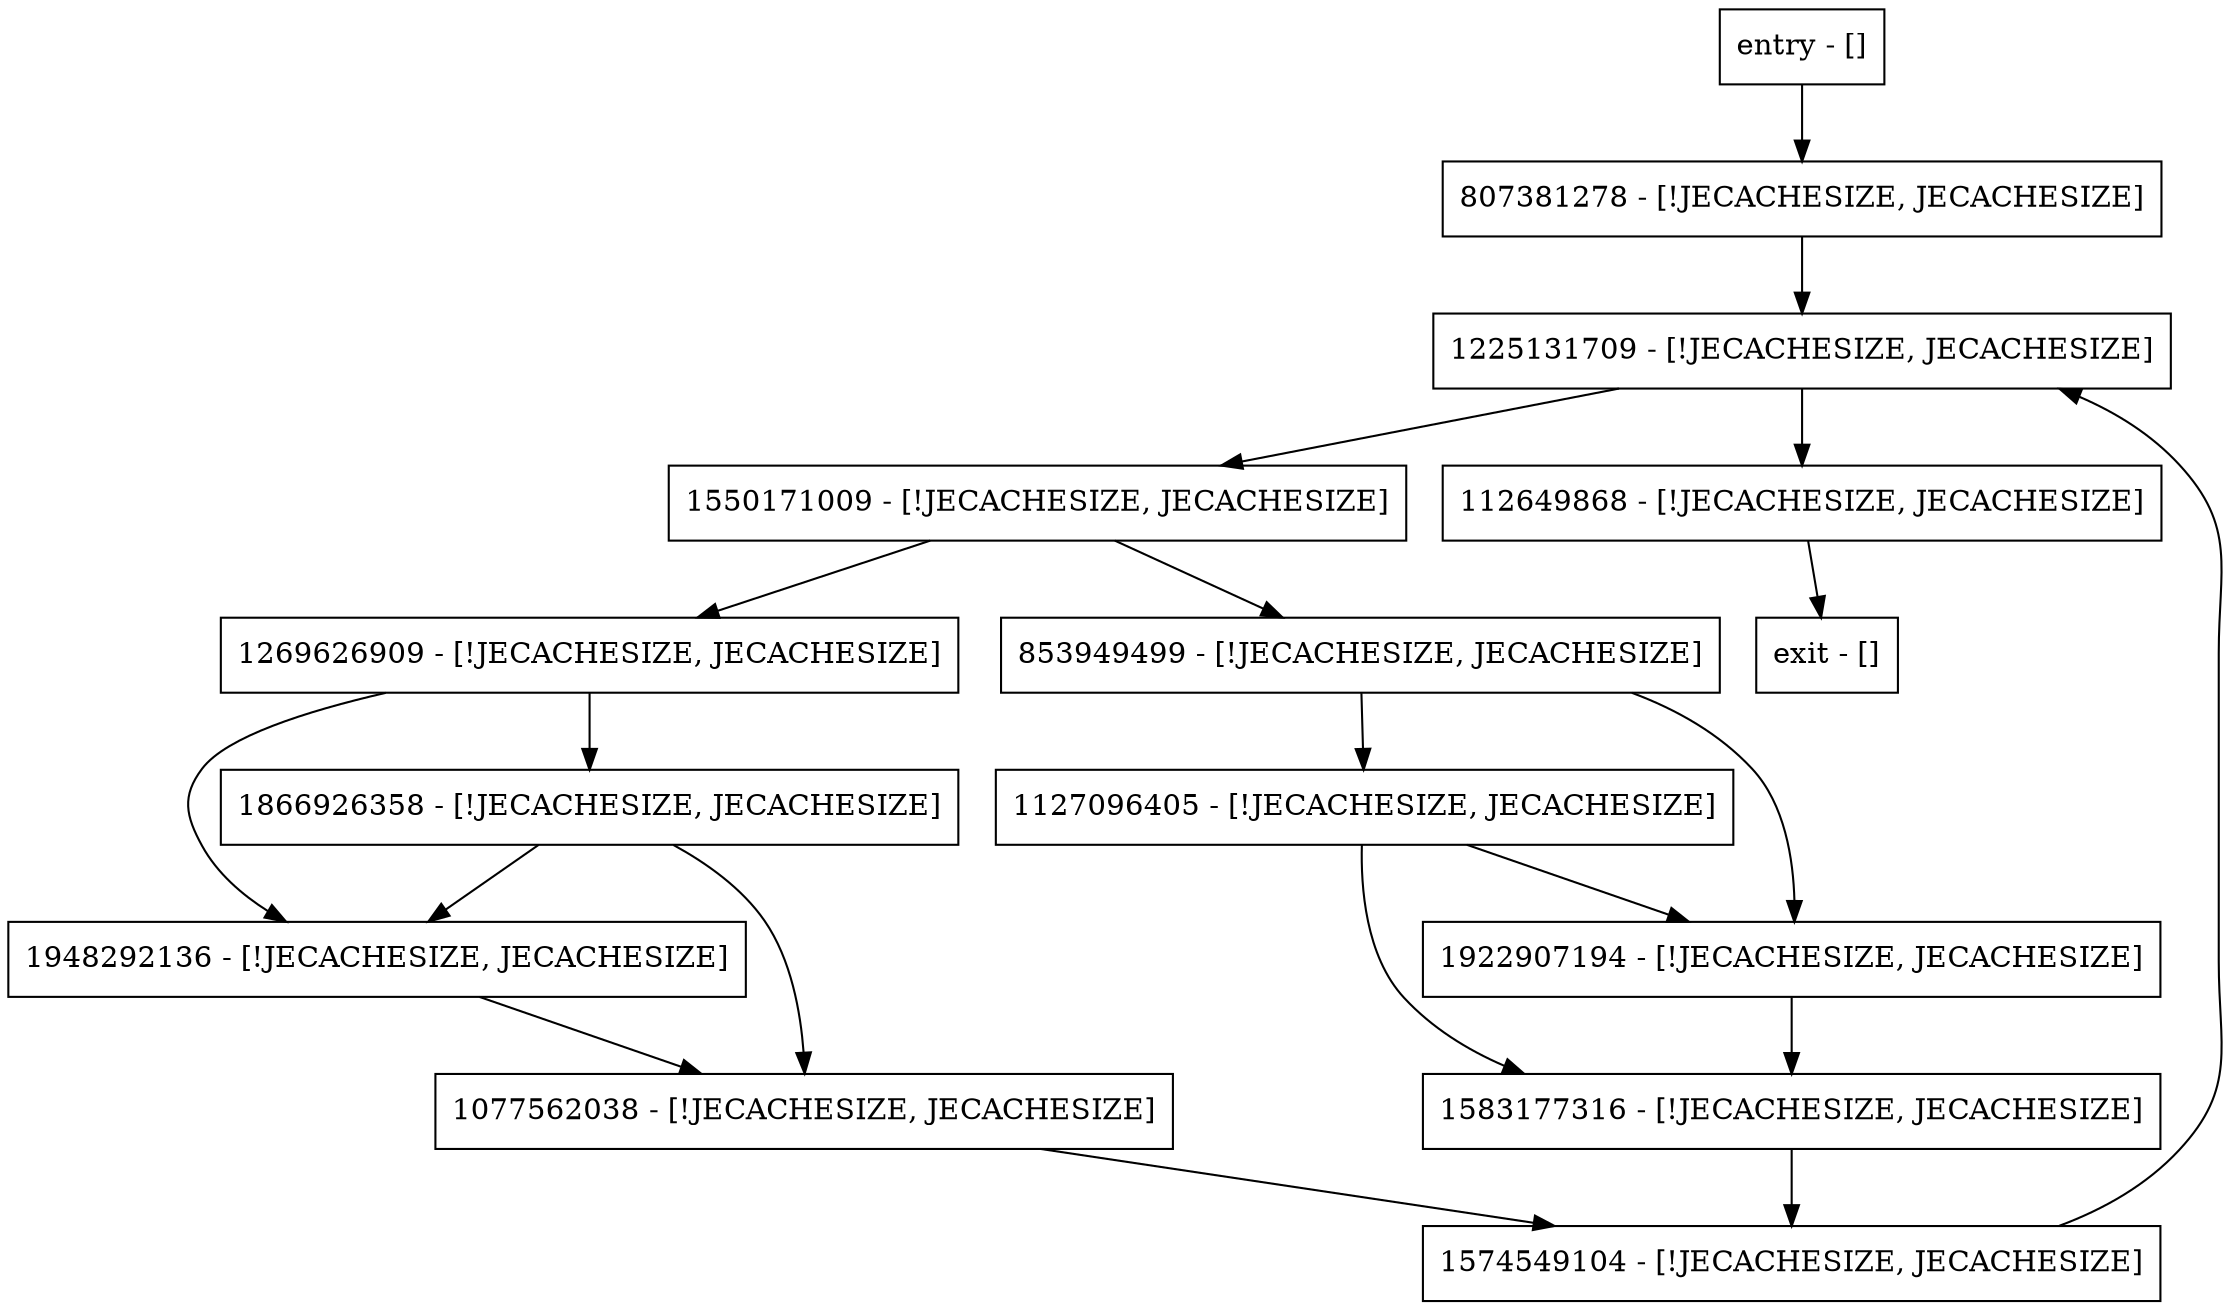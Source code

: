 digraph packLnMemIds {
node [shape=record];
1225131709 [label="1225131709 - [!JECACHESIZE, JECACHESIZE]"];
1269626909 [label="1269626909 - [!JECACHESIZE, JECACHESIZE]"];
1948292136 [label="1948292136 - [!JECACHESIZE, JECACHESIZE]"];
1127096405 [label="1127096405 - [!JECACHESIZE, JECACHESIZE]"];
entry [label="entry - []"];
exit [label="exit - []"];
1583177316 [label="1583177316 - [!JECACHESIZE, JECACHESIZE]"];
1550171009 [label="1550171009 - [!JECACHESIZE, JECACHESIZE]"];
1922907194 [label="1922907194 - [!JECACHESIZE, JECACHESIZE]"];
1866926358 [label="1866926358 - [!JECACHESIZE, JECACHESIZE]"];
112649868 [label="112649868 - [!JECACHESIZE, JECACHESIZE]"];
1574549104 [label="1574549104 - [!JECACHESIZE, JECACHESIZE]"];
807381278 [label="807381278 - [!JECACHESIZE, JECACHESIZE]"];
853949499 [label="853949499 - [!JECACHESIZE, JECACHESIZE]"];
1077562038 [label="1077562038 - [!JECACHESIZE, JECACHESIZE]"];
entry;
exit;
1225131709 -> 1550171009;
1225131709 -> 112649868;
1269626909 -> 1866926358;
1269626909 -> 1948292136;
1948292136 -> 1077562038;
1127096405 -> 1583177316;
1127096405 -> 1922907194;
entry -> 807381278;
1583177316 -> 1574549104;
1550171009 -> 1269626909;
1550171009 -> 853949499;
1922907194 -> 1583177316;
1866926358 -> 1948292136;
1866926358 -> 1077562038;
112649868 -> exit;
1574549104 -> 1225131709;
807381278 -> 1225131709;
853949499 -> 1922907194;
853949499 -> 1127096405;
1077562038 -> 1574549104;
}
